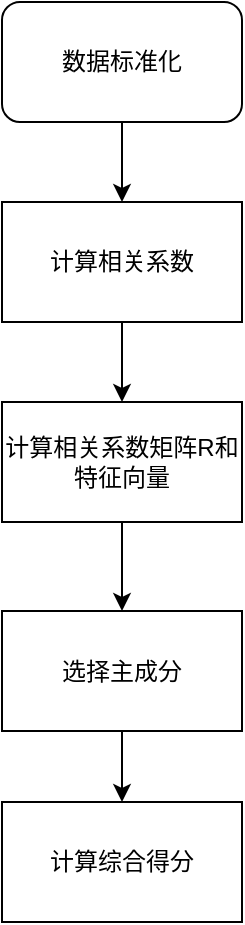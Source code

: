 <mxfile version="20.0.4" type="github"><diagram id="7M6hYm5WrfAec-D_gTjg" name="第 1 页"><mxGraphModel dx="886" dy="450" grid="1" gridSize="10" guides="1" tooltips="1" connect="1" arrows="1" fold="1" page="1" pageScale="1" pageWidth="827" pageHeight="1169" math="0" shadow="0"><root><mxCell id="0"/><mxCell id="1" parent="0"/><mxCell id="vPx4CDu07iDEzWwe1xGa-3" value="" style="edgeStyle=orthogonalEdgeStyle;rounded=0;orthogonalLoop=1;jettySize=auto;html=1;" edge="1" parent="1" source="vPx4CDu07iDEzWwe1xGa-1" target="vPx4CDu07iDEzWwe1xGa-2"><mxGeometry relative="1" as="geometry"/></mxCell><mxCell id="vPx4CDu07iDEzWwe1xGa-1" value="数据标准化" style="rounded=1;whiteSpace=wrap;html=1;" vertex="1" parent="1"><mxGeometry x="350" y="220" width="120" height="60" as="geometry"/></mxCell><mxCell id="vPx4CDu07iDEzWwe1xGa-7" value="" style="edgeStyle=orthogonalEdgeStyle;rounded=0;orthogonalLoop=1;jettySize=auto;html=1;" edge="1" parent="1" source="vPx4CDu07iDEzWwe1xGa-2" target="vPx4CDu07iDEzWwe1xGa-4"><mxGeometry relative="1" as="geometry"/></mxCell><mxCell id="vPx4CDu07iDEzWwe1xGa-2" value="计算相关系数" style="rounded=0;whiteSpace=wrap;html=1;" vertex="1" parent="1"><mxGeometry x="350" y="320" width="120" height="60" as="geometry"/></mxCell><mxCell id="vPx4CDu07iDEzWwe1xGa-8" value="" style="edgeStyle=orthogonalEdgeStyle;rounded=0;orthogonalLoop=1;jettySize=auto;html=1;" edge="1" parent="1" source="vPx4CDu07iDEzWwe1xGa-4" target="vPx4CDu07iDEzWwe1xGa-5"><mxGeometry relative="1" as="geometry"/></mxCell><mxCell id="vPx4CDu07iDEzWwe1xGa-4" value="计算相关系数矩阵R和特征向量" style="rounded=0;whiteSpace=wrap;html=1;" vertex="1" parent="1"><mxGeometry x="350" y="420" width="120" height="60" as="geometry"/></mxCell><mxCell id="vPx4CDu07iDEzWwe1xGa-9" value="" style="edgeStyle=orthogonalEdgeStyle;rounded=0;orthogonalLoop=1;jettySize=auto;html=1;" edge="1" parent="1" source="vPx4CDu07iDEzWwe1xGa-5" target="vPx4CDu07iDEzWwe1xGa-6"><mxGeometry relative="1" as="geometry"/></mxCell><mxCell id="vPx4CDu07iDEzWwe1xGa-5" value="选择主成分" style="rounded=0;whiteSpace=wrap;html=1;" vertex="1" parent="1"><mxGeometry x="350" y="524.5" width="120" height="60" as="geometry"/></mxCell><mxCell id="vPx4CDu07iDEzWwe1xGa-6" value="计算综合得分" style="rounded=0;whiteSpace=wrap;html=1;" vertex="1" parent="1"><mxGeometry x="350" y="620" width="120" height="60" as="geometry"/></mxCell></root></mxGraphModel></diagram></mxfile>